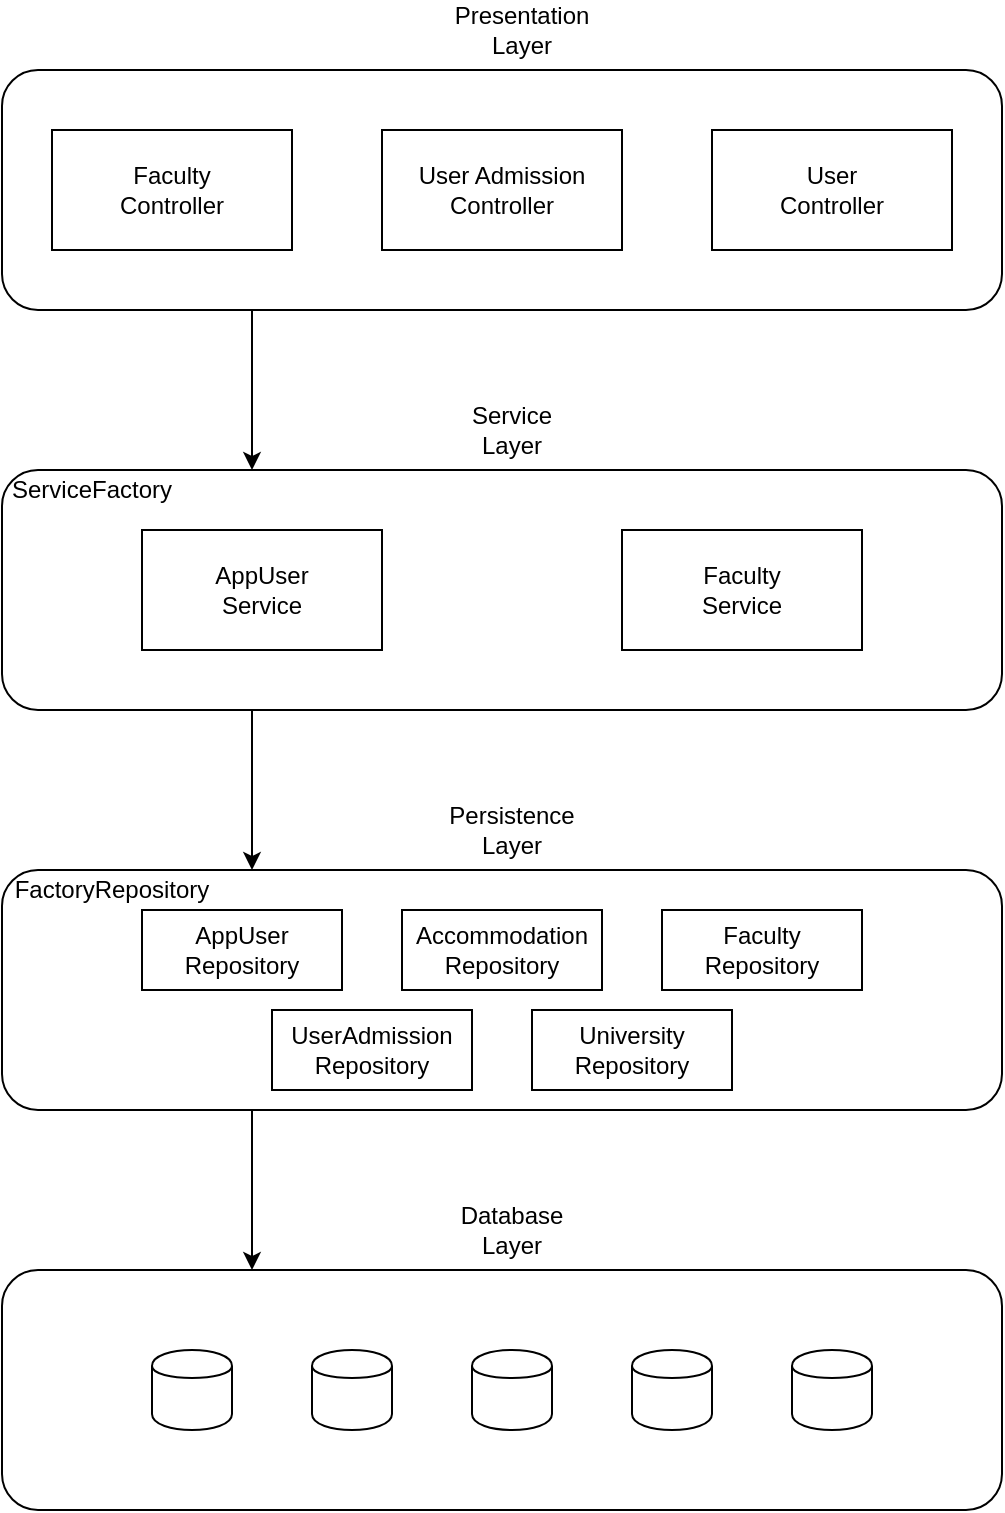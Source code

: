 <mxfile version="13.2.4" type="device"><diagram id="ai9NRKMQkjekecatc2Zd" name="Page-1"><mxGraphModel dx="1130" dy="819" grid="1" gridSize="10" guides="1" tooltips="1" connect="1" arrows="1" fold="1" page="1" pageScale="1" pageWidth="850" pageHeight="1100" math="0" shadow="0"><root><mxCell id="0"/><mxCell id="1" parent="0"/><mxCell id="8UoVK6ifD-3GTd3JRoPC-1" value="" style="rounded=1;whiteSpace=wrap;html=1;" vertex="1" parent="1"><mxGeometry x="165" y="140" width="500" height="120" as="geometry"/></mxCell><mxCell id="8UoVK6ifD-3GTd3JRoPC-2" value="Faculty&lt;br&gt;Controller" style="rounded=0;whiteSpace=wrap;html=1;" vertex="1" parent="1"><mxGeometry x="190" y="170" width="120" height="60" as="geometry"/></mxCell><mxCell id="8UoVK6ifD-3GTd3JRoPC-3" value="User Admission&lt;br&gt;Controller" style="rounded=0;whiteSpace=wrap;html=1;" vertex="1" parent="1"><mxGeometry x="355" y="170" width="120" height="60" as="geometry"/></mxCell><mxCell id="8UoVK6ifD-3GTd3JRoPC-4" value="User&lt;br&gt;Controller" style="rounded=0;whiteSpace=wrap;html=1;" vertex="1" parent="1"><mxGeometry x="520" y="170" width="120" height="60" as="geometry"/></mxCell><mxCell id="8UoVK6ifD-3GTd3JRoPC-5" value="" style="rounded=1;whiteSpace=wrap;html=1;" vertex="1" parent="1"><mxGeometry x="165" y="340" width="500" height="120" as="geometry"/></mxCell><mxCell id="8UoVK6ifD-3GTd3JRoPC-10" value="ServiceFactory" style="text;html=1;strokeColor=none;fillColor=none;align=center;verticalAlign=middle;whiteSpace=wrap;rounded=0;" vertex="1" parent="1"><mxGeometry x="190" y="340" width="40" height="20" as="geometry"/></mxCell><mxCell id="8UoVK6ifD-3GTd3JRoPC-13" value="" style="rounded=1;whiteSpace=wrap;html=1;" vertex="1" parent="1"><mxGeometry x="165" y="540" width="500" height="120" as="geometry"/></mxCell><mxCell id="8UoVK6ifD-3GTd3JRoPC-15" value="AppUser&lt;br&gt;Service" style="rounded=0;whiteSpace=wrap;html=1;" vertex="1" parent="1"><mxGeometry x="235" y="370" width="120" height="60" as="geometry"/></mxCell><mxCell id="8UoVK6ifD-3GTd3JRoPC-16" value="Faculty&lt;br&gt;Service" style="rounded=0;whiteSpace=wrap;html=1;" vertex="1" parent="1"><mxGeometry x="475" y="370" width="120" height="60" as="geometry"/></mxCell><mxCell id="8UoVK6ifD-3GTd3JRoPC-17" value="FactoryRepository" style="text;html=1;strokeColor=none;fillColor=none;align=center;verticalAlign=middle;whiteSpace=wrap;rounded=0;" vertex="1" parent="1"><mxGeometry x="200" y="540" width="40" height="20" as="geometry"/></mxCell><mxCell id="8UoVK6ifD-3GTd3JRoPC-18" value="AppUser&lt;br&gt;Repository" style="rounded=0;whiteSpace=wrap;html=1;" vertex="1" parent="1"><mxGeometry x="235" y="560" width="100" height="40" as="geometry"/></mxCell><mxCell id="8UoVK6ifD-3GTd3JRoPC-19" value="Accommodation&lt;br&gt;Repository" style="rounded=0;whiteSpace=wrap;html=1;" vertex="1" parent="1"><mxGeometry x="365" y="560" width="100" height="40" as="geometry"/></mxCell><mxCell id="8UoVK6ifD-3GTd3JRoPC-20" value="UserAdmission&lt;br&gt;Repository" style="rounded=0;whiteSpace=wrap;html=1;" vertex="1" parent="1"><mxGeometry x="300" y="610" width="100" height="40" as="geometry"/></mxCell><mxCell id="8UoVK6ifD-3GTd3JRoPC-21" value="University&lt;br&gt;Repository" style="rounded=0;whiteSpace=wrap;html=1;" vertex="1" parent="1"><mxGeometry x="430" y="610" width="100" height="40" as="geometry"/></mxCell><mxCell id="8UoVK6ifD-3GTd3JRoPC-22" value="Faculty&lt;br&gt;Repository" style="rounded=0;whiteSpace=wrap;html=1;" vertex="1" parent="1"><mxGeometry x="495" y="560" width="100" height="40" as="geometry"/></mxCell><mxCell id="8UoVK6ifD-3GTd3JRoPC-32" value="" style="rounded=1;whiteSpace=wrap;html=1;" vertex="1" parent="1"><mxGeometry x="165" y="740" width="500" height="120" as="geometry"/></mxCell><mxCell id="8UoVK6ifD-3GTd3JRoPC-33" value="" style="shape=cylinder;whiteSpace=wrap;html=1;boundedLbl=1;backgroundOutline=1;" vertex="1" parent="1"><mxGeometry x="320" y="780" width="40" height="40" as="geometry"/></mxCell><mxCell id="8UoVK6ifD-3GTd3JRoPC-34" value="" style="shape=cylinder;whiteSpace=wrap;html=1;boundedLbl=1;backgroundOutline=1;" vertex="1" parent="1"><mxGeometry x="400" y="780" width="40" height="40" as="geometry"/></mxCell><mxCell id="8UoVK6ifD-3GTd3JRoPC-35" value="" style="shape=cylinder;whiteSpace=wrap;html=1;boundedLbl=1;backgroundOutline=1;" vertex="1" parent="1"><mxGeometry x="480" y="780" width="40" height="40" as="geometry"/></mxCell><mxCell id="8UoVK6ifD-3GTd3JRoPC-36" value="" style="shape=cylinder;whiteSpace=wrap;html=1;boundedLbl=1;backgroundOutline=1;" vertex="1" parent="1"><mxGeometry x="560" y="780" width="40" height="40" as="geometry"/></mxCell><mxCell id="8UoVK6ifD-3GTd3JRoPC-25" value="" style="shape=cylinder;whiteSpace=wrap;html=1;boundedLbl=1;backgroundOutline=1;" vertex="1" parent="1"><mxGeometry x="240" y="780" width="40" height="40" as="geometry"/></mxCell><mxCell id="8UoVK6ifD-3GTd3JRoPC-37" value="Presentation Layer" style="text;html=1;strokeColor=none;fillColor=none;align=center;verticalAlign=middle;whiteSpace=wrap;rounded=0;" vertex="1" parent="1"><mxGeometry x="405" y="110" width="40" height="20" as="geometry"/></mxCell><mxCell id="8UoVK6ifD-3GTd3JRoPC-38" value="Service Layer" style="text;html=1;strokeColor=none;fillColor=none;align=center;verticalAlign=middle;whiteSpace=wrap;rounded=0;" vertex="1" parent="1"><mxGeometry x="400" y="310" width="40" height="20" as="geometry"/></mxCell><mxCell id="8UoVK6ifD-3GTd3JRoPC-39" value="Persistence Layer" style="text;html=1;strokeColor=none;fillColor=none;align=center;verticalAlign=middle;whiteSpace=wrap;rounded=0;" vertex="1" parent="1"><mxGeometry x="400" y="510" width="40" height="20" as="geometry"/></mxCell><mxCell id="8UoVK6ifD-3GTd3JRoPC-40" value="Database Layer" style="text;html=1;strokeColor=none;fillColor=none;align=center;verticalAlign=middle;whiteSpace=wrap;rounded=0;" vertex="1" parent="1"><mxGeometry x="400" y="710" width="40" height="20" as="geometry"/></mxCell><mxCell id="8UoVK6ifD-3GTd3JRoPC-41" value="" style="endArrow=classic;html=1;exitX=0.25;exitY=1;exitDx=0;exitDy=0;entryX=0.25;entryY=0;entryDx=0;entryDy=0;" edge="1" parent="1" source="8UoVK6ifD-3GTd3JRoPC-1" target="8UoVK6ifD-3GTd3JRoPC-5"><mxGeometry width="50" height="50" relative="1" as="geometry"><mxPoint x="440" y="540" as="sourcePoint"/><mxPoint x="490" y="490" as="targetPoint"/></mxGeometry></mxCell><mxCell id="8UoVK6ifD-3GTd3JRoPC-42" value="" style="endArrow=classic;html=1;exitX=0.25;exitY=1;exitDx=0;exitDy=0;entryX=0.25;entryY=0;entryDx=0;entryDy=0;" edge="1" parent="1" source="8UoVK6ifD-3GTd3JRoPC-5" target="8UoVK6ifD-3GTd3JRoPC-13"><mxGeometry width="50" height="50" relative="1" as="geometry"><mxPoint x="300" y="270" as="sourcePoint"/><mxPoint x="300" y="350" as="targetPoint"/></mxGeometry></mxCell><mxCell id="8UoVK6ifD-3GTd3JRoPC-43" value="" style="endArrow=classic;html=1;exitX=0.25;exitY=1;exitDx=0;exitDy=0;entryX=0.25;entryY=0;entryDx=0;entryDy=0;" edge="1" parent="1" source="8UoVK6ifD-3GTd3JRoPC-13" target="8UoVK6ifD-3GTd3JRoPC-32"><mxGeometry width="50" height="50" relative="1" as="geometry"><mxPoint x="310" y="280" as="sourcePoint"/><mxPoint x="310" y="360" as="targetPoint"/></mxGeometry></mxCell></root></mxGraphModel></diagram></mxfile>